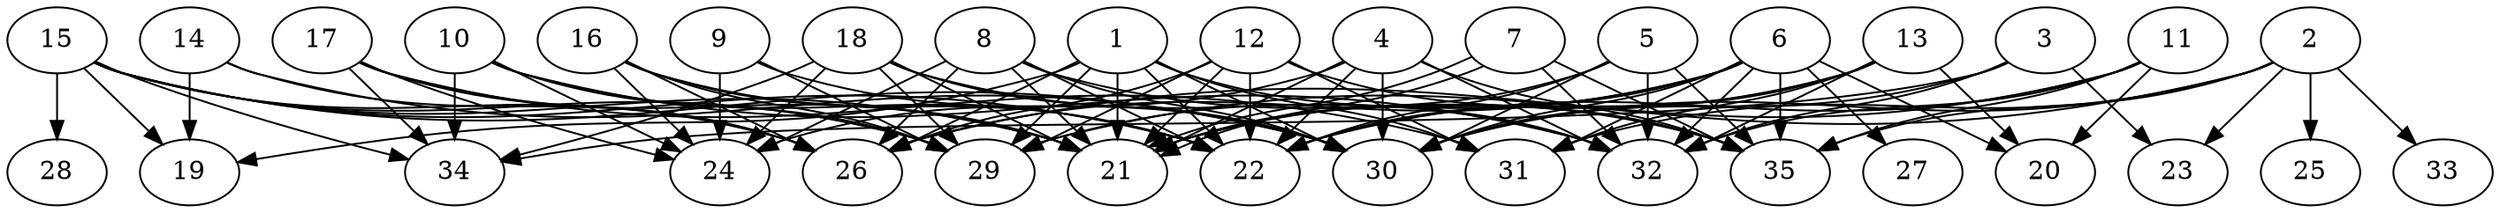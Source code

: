 // DAG automatically generated by daggen at Thu Oct  3 14:05:37 2019
// ./daggen --dot -n 35 --ccr 0.4 --fat 0.9 --regular 0.7 --density 0.7 --mindata 5242880 --maxdata 52428800 
digraph G {
  1 [size="57210880", alpha="0.12", expect_size="22884352"] 
  1 -> 19 [size ="22884352"]
  1 -> 21 [size ="22884352"]
  1 -> 22 [size ="22884352"]
  1 -> 26 [size ="22884352"]
  1 -> 29 [size ="22884352"]
  1 -> 30 [size ="22884352"]
  1 -> 31 [size ="22884352"]
  1 -> 32 [size ="22884352"]
  2 [size="105548800", alpha="0.02", expect_size="42219520"] 
  2 -> 23 [size ="42219520"]
  2 -> 25 [size ="42219520"]
  2 -> 26 [size ="42219520"]
  2 -> 30 [size ="42219520"]
  2 -> 31 [size ="42219520"]
  2 -> 33 [size ="42219520"]
  2 -> 35 [size ="42219520"]
  3 [size="84328960", alpha="0.14", expect_size="33731584"] 
  3 -> 23 [size ="33731584"]
  3 -> 30 [size ="33731584"]
  3 -> 32 [size ="33731584"]
  3 -> 34 [size ="33731584"]
  4 [size="25704960", alpha="0.19", expect_size="10281984"] 
  4 -> 21 [size ="10281984"]
  4 -> 22 [size ="10281984"]
  4 -> 24 [size ="10281984"]
  4 -> 30 [size ="10281984"]
  4 -> 32 [size ="10281984"]
  4 -> 35 [size ="10281984"]
  5 [size="64465920", alpha="0.20", expect_size="25786368"] 
  5 -> 21 [size ="25786368"]
  5 -> 22 [size ="25786368"]
  5 -> 30 [size ="25786368"]
  5 -> 32 [size ="25786368"]
  5 -> 35 [size ="25786368"]
  6 [size="91266560", alpha="0.04", expect_size="36506624"] 
  6 -> 20 [size ="36506624"]
  6 -> 21 [size ="36506624"]
  6 -> 22 [size ="36506624"]
  6 -> 26 [size ="36506624"]
  6 -> 27 [size ="36506624"]
  6 -> 29 [size ="36506624"]
  6 -> 30 [size ="36506624"]
  6 -> 31 [size ="36506624"]
  6 -> 32 [size ="36506624"]
  6 -> 35 [size ="36506624"]
  7 [size="21954560", alpha="0.11", expect_size="8781824"] 
  7 -> 21 [size ="8781824"]
  7 -> 21 [size ="8781824"]
  7 -> 32 [size ="8781824"]
  7 -> 35 [size ="8781824"]
  8 [size="49446400", alpha="0.16", expect_size="19778560"] 
  8 -> 21 [size ="19778560"]
  8 -> 22 [size ="19778560"]
  8 -> 24 [size ="19778560"]
  8 -> 26 [size ="19778560"]
  8 -> 30 [size ="19778560"]
  8 -> 35 [size ="19778560"]
  9 [size="98769920", alpha="0.11", expect_size="39507968"] 
  9 -> 24 [size ="39507968"]
  9 -> 29 [size ="39507968"]
  9 -> 30 [size ="39507968"]
  10 [size="90017280", alpha="0.13", expect_size="36006912"] 
  10 -> 22 [size ="36006912"]
  10 -> 24 [size ="36006912"]
  10 -> 29 [size ="36006912"]
  10 -> 32 [size ="36006912"]
  10 -> 34 [size ="36006912"]
  11 [size="129707520", alpha="0.10", expect_size="51883008"] 
  11 -> 20 [size ="51883008"]
  11 -> 22 [size ="51883008"]
  11 -> 29 [size ="51883008"]
  11 -> 32 [size ="51883008"]
  11 -> 35 [size ="51883008"]
  12 [size="80163840", alpha="0.09", expect_size="32065536"] 
  12 -> 21 [size ="32065536"]
  12 -> 22 [size ="32065536"]
  12 -> 26 [size ="32065536"]
  12 -> 29 [size ="32065536"]
  12 -> 31 [size ="32065536"]
  12 -> 35 [size ="32065536"]
  13 [size="89712640", alpha="0.07", expect_size="35885056"] 
  13 -> 20 [size ="35885056"]
  13 -> 21 [size ="35885056"]
  13 -> 22 [size ="35885056"]
  13 -> 30 [size ="35885056"]
  13 -> 31 [size ="35885056"]
  13 -> 32 [size ="35885056"]
  14 [size="53537280", alpha="0.17", expect_size="21414912"] 
  14 -> 19 [size ="21414912"]
  14 -> 26 [size ="21414912"]
  14 -> 30 [size ="21414912"]
  15 [size="45173760", alpha="0.04", expect_size="18069504"] 
  15 -> 19 [size ="18069504"]
  15 -> 21 [size ="18069504"]
  15 -> 22 [size ="18069504"]
  15 -> 26 [size ="18069504"]
  15 -> 28 [size ="18069504"]
  15 -> 29 [size ="18069504"]
  15 -> 30 [size ="18069504"]
  15 -> 34 [size ="18069504"]
  16 [size="42401280", alpha="0.14", expect_size="16960512"] 
  16 -> 21 [size ="16960512"]
  16 -> 22 [size ="16960512"]
  16 -> 24 [size ="16960512"]
  16 -> 26 [size ="16960512"]
  16 -> 29 [size ="16960512"]
  17 [size="64002560", alpha="0.17", expect_size="25601024"] 
  17 -> 21 [size ="25601024"]
  17 -> 24 [size ="25601024"]
  17 -> 26 [size ="25601024"]
  17 -> 31 [size ="25601024"]
  17 -> 34 [size ="25601024"]
  18 [size="126336000", alpha="0.10", expect_size="50534400"] 
  18 -> 21 [size ="50534400"]
  18 -> 24 [size ="50534400"]
  18 -> 29 [size ="50534400"]
  18 -> 30 [size ="50534400"]
  18 -> 32 [size ="50534400"]
  18 -> 34 [size ="50534400"]
  19 [size="100605440", alpha="0.20", expect_size="40242176"] 
  20 [size="46376960", alpha="0.04", expect_size="18550784"] 
  21 [size="120499200", alpha="0.15", expect_size="48199680"] 
  22 [size="63498240", alpha="0.02", expect_size="25399296"] 
  23 [size="119426560", alpha="0.01", expect_size="47770624"] 
  24 [size="40693760", alpha="0.02", expect_size="16277504"] 
  25 [size="21386240", alpha="0.12", expect_size="8554496"] 
  26 [size="47191040", alpha="0.15", expect_size="18876416"] 
  27 [size="127820800", alpha="0.19", expect_size="51128320"] 
  28 [size="108375040", alpha="0.10", expect_size="43350016"] 
  29 [size="46950400", alpha="0.15", expect_size="18780160"] 
  30 [size="45683200", alpha="0.14", expect_size="18273280"] 
  31 [size="66672640", alpha="0.12", expect_size="26669056"] 
  32 [size="36055040", alpha="0.01", expect_size="14422016"] 
  33 [size="46274560", alpha="0.04", expect_size="18509824"] 
  34 [size="50593280", alpha="0.13", expect_size="20237312"] 
  35 [size="61603840", alpha="0.08", expect_size="24641536"] 
}
